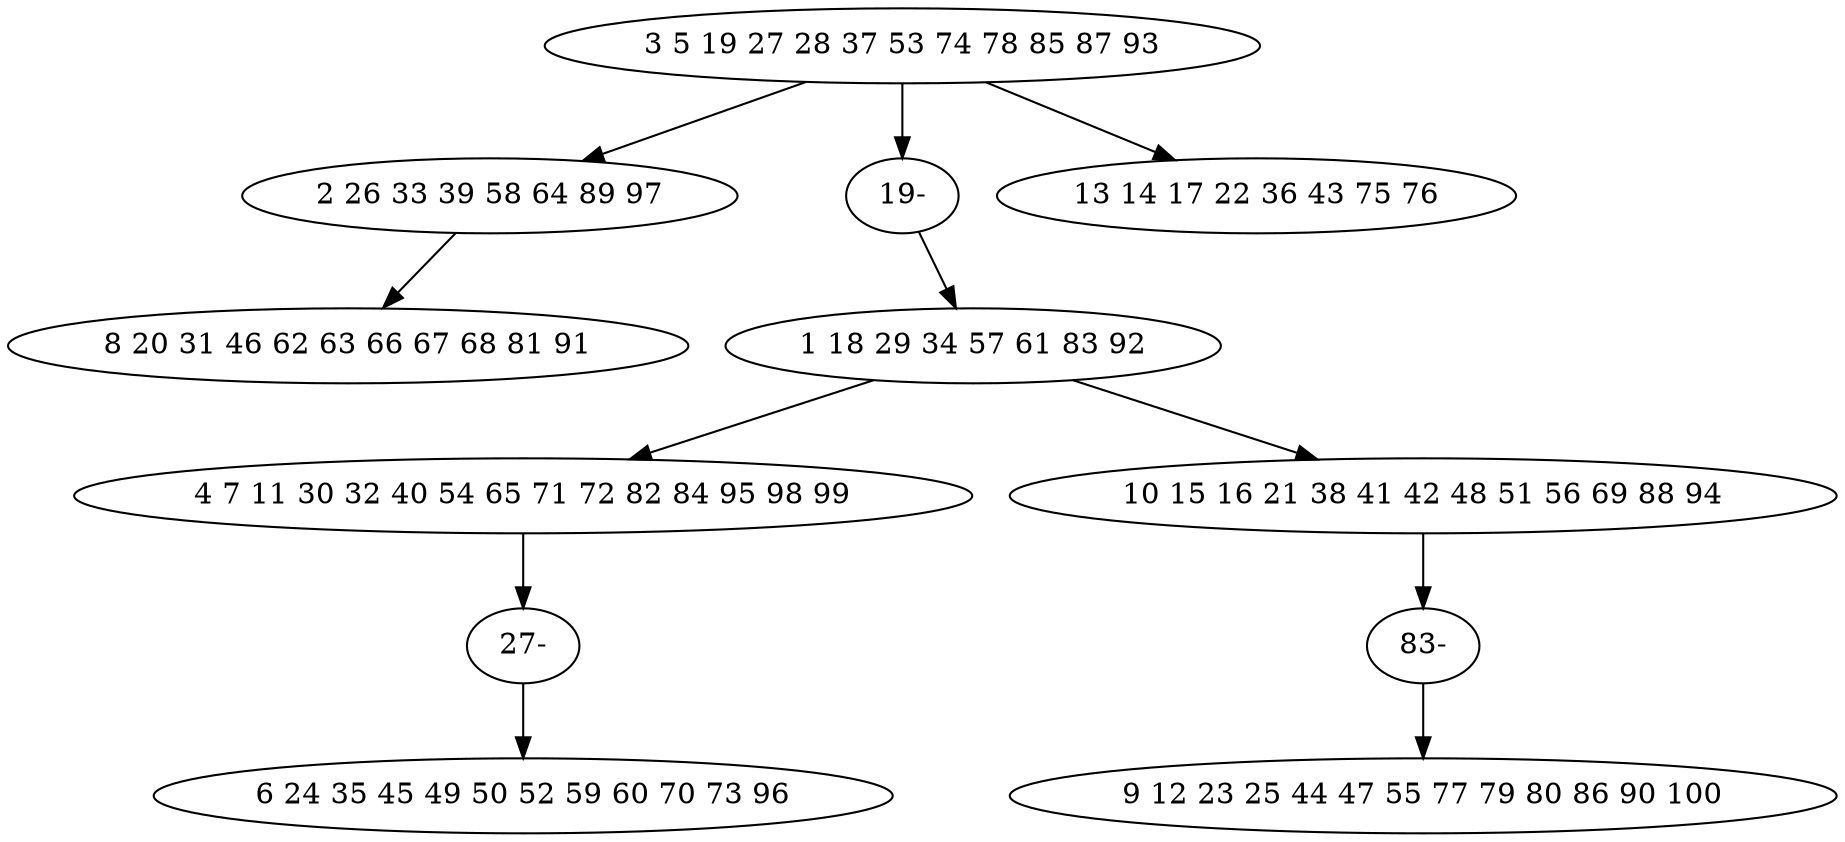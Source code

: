 digraph true_tree {
	"0" -> "1"
	"0" -> "10"
	"2" -> "3"
	"1" -> "4"
	"3" -> "9"
	"2" -> "6"
	"6" -> "11"
	"0" -> "8"
	"9" -> "5"
	"10" -> "2"
	"11" -> "7"
	"0" [label="3 5 19 27 28 37 53 74 78 85 87 93"];
	"1" [label="2 26 33 39 58 64 89 97"];
	"2" [label="1 18 29 34 57 61 83 92"];
	"3" [label="4 7 11 30 32 40 54 65 71 72 82 84 95 98 99"];
	"4" [label="8 20 31 46 62 63 66 67 68 81 91"];
	"5" [label="6 24 35 45 49 50 52 59 60 70 73 96"];
	"6" [label="10 15 16 21 38 41 42 48 51 56 69 88 94"];
	"7" [label="9 12 23 25 44 47 55 77 79 80 86 90 100"];
	"8" [label="13 14 17 22 36 43 75 76"];
	"9" [label="27-"];
	"10" [label="19-"];
	"11" [label="83-"];
}
